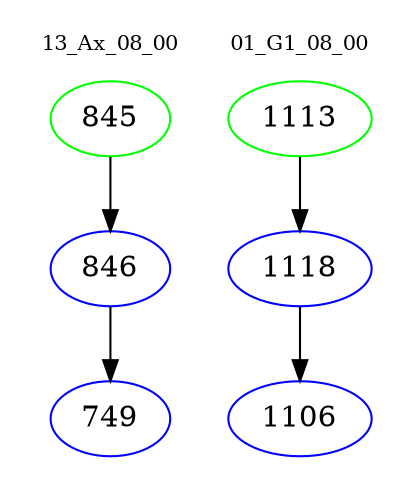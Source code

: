 digraph{
subgraph cluster_0 {
color = white
label = "13_Ax_08_00";
fontsize=10;
T0_845 [label="845", color="green"]
T0_845 -> T0_846 [color="black"]
T0_846 [label="846", color="blue"]
T0_846 -> T0_749 [color="black"]
T0_749 [label="749", color="blue"]
}
subgraph cluster_1 {
color = white
label = "01_G1_08_00";
fontsize=10;
T1_1113 [label="1113", color="green"]
T1_1113 -> T1_1118 [color="black"]
T1_1118 [label="1118", color="blue"]
T1_1118 -> T1_1106 [color="black"]
T1_1106 [label="1106", color="blue"]
}
}
